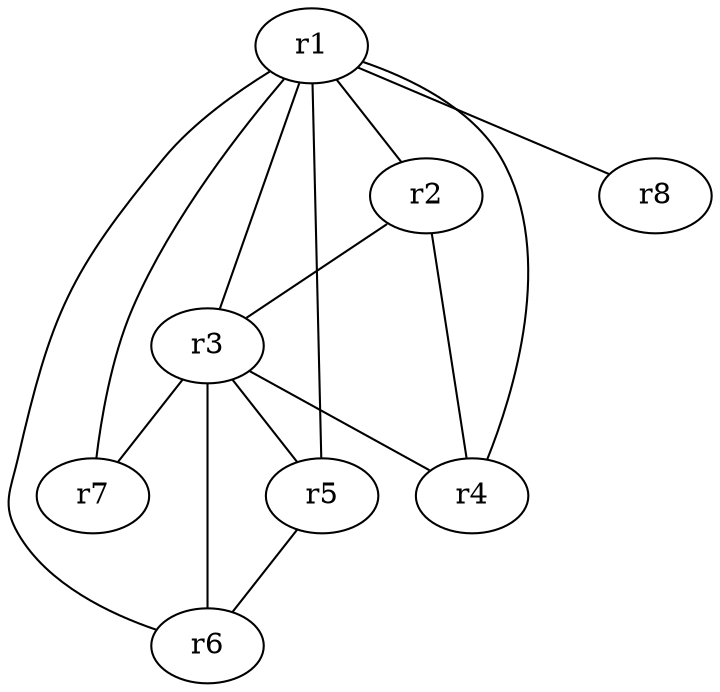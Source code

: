 graph {
    r1 -- r2;
    r1 -- r3;
    r1 -- r7;
    r1 -- r5;
    r1 -- r8;
    r1 -- r6;
    r1 -- r4;
    r2 -- r3;
    r2 -- r4;
    r3 -- r4;
    r3 -- r6;
    r3 -- r7;
    r3 -- r5;
    r5 -- r6;
}